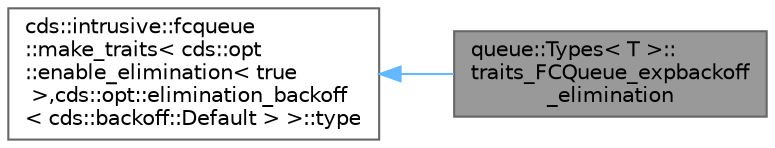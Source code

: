 digraph "queue::Types&lt; T &gt;::traits_FCQueue_expbackoff_elimination"
{
 // LATEX_PDF_SIZE
  bgcolor="transparent";
  edge [fontname=Helvetica,fontsize=10,labelfontname=Helvetica,labelfontsize=10];
  node [fontname=Helvetica,fontsize=10,shape=box,height=0.2,width=0.4];
  rankdir="LR";
  Node1 [id="Node000001",label="queue::Types\< T \>::\ltraits_FCQueue_expbackoff\l_elimination",height=0.2,width=0.4,color="gray40", fillcolor="grey60", style="filled", fontcolor="black",tooltip=" "];
  Node2 -> Node1 [id="edge2_Node000001_Node000002",dir="back",color="steelblue1",style="solid",tooltip=" "];
  Node2 [id="Node000002",label="cds::intrusive::fcqueue\l::make_traits\< cds::opt\l::enable_elimination\< true\l \>,cds::opt::elimination_backoff\l\< cds::backoff::Default \> \>::type",height=0.2,width=0.4,color="gray40", fillcolor="white", style="filled",tooltip=" "];
}
